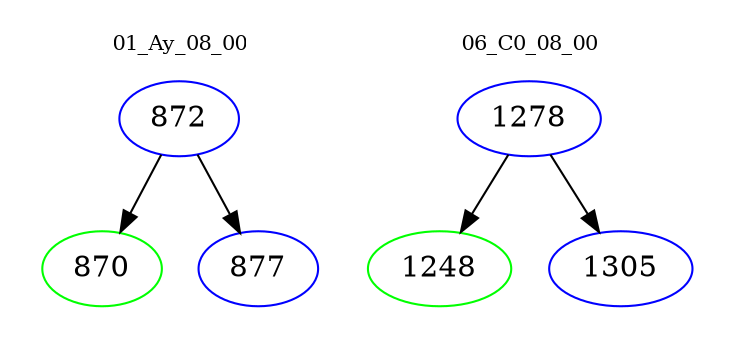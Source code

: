 digraph{
subgraph cluster_0 {
color = white
label = "01_Ay_08_00";
fontsize=10;
T0_872 [label="872", color="blue"]
T0_872 -> T0_870 [color="black"]
T0_870 [label="870", color="green"]
T0_872 -> T0_877 [color="black"]
T0_877 [label="877", color="blue"]
}
subgraph cluster_1 {
color = white
label = "06_C0_08_00";
fontsize=10;
T1_1278 [label="1278", color="blue"]
T1_1278 -> T1_1248 [color="black"]
T1_1248 [label="1248", color="green"]
T1_1278 -> T1_1305 [color="black"]
T1_1305 [label="1305", color="blue"]
}
}
